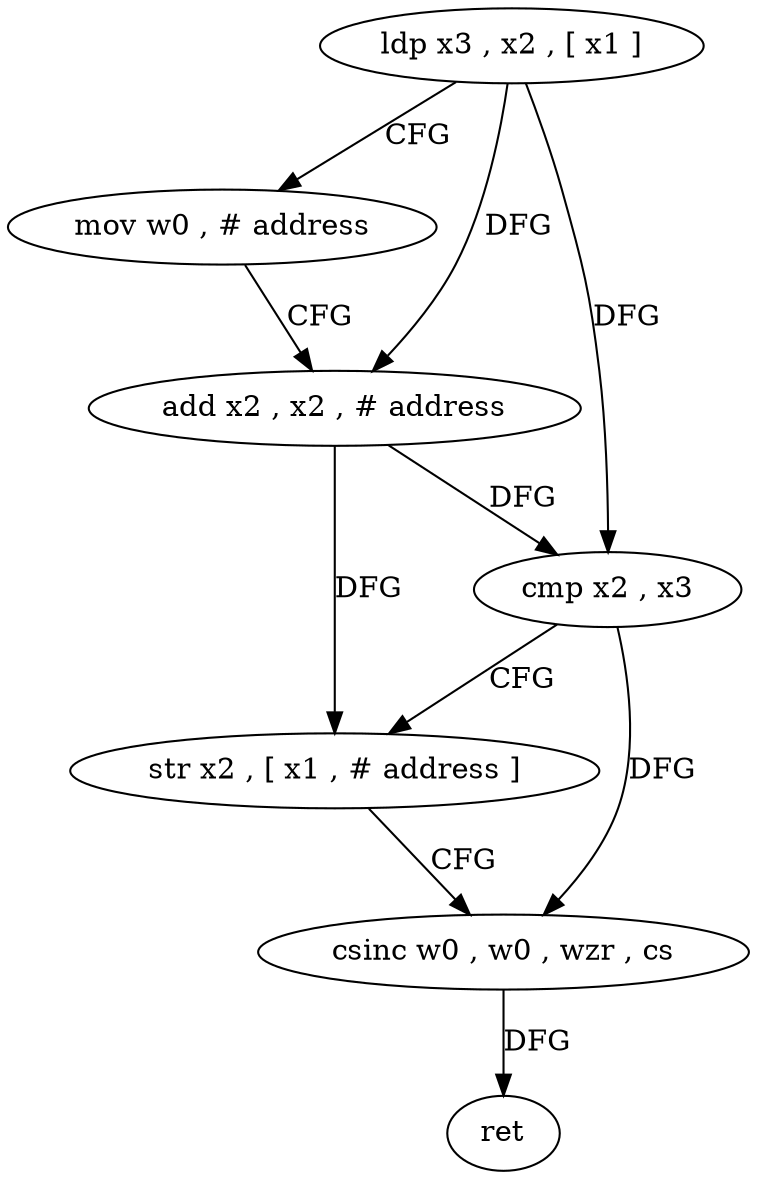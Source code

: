 digraph "func" {
"4207408" [label = "ldp x3 , x2 , [ x1 ]" ]
"4207412" [label = "mov w0 , # address" ]
"4207416" [label = "add x2 , x2 , # address" ]
"4207420" [label = "cmp x2 , x3" ]
"4207424" [label = "str x2 , [ x1 , # address ]" ]
"4207428" [label = "csinc w0 , w0 , wzr , cs" ]
"4207432" [label = "ret" ]
"4207408" -> "4207412" [ label = "CFG" ]
"4207408" -> "4207420" [ label = "DFG" ]
"4207408" -> "4207416" [ label = "DFG" ]
"4207412" -> "4207416" [ label = "CFG" ]
"4207416" -> "4207420" [ label = "DFG" ]
"4207416" -> "4207424" [ label = "DFG" ]
"4207420" -> "4207424" [ label = "CFG" ]
"4207420" -> "4207428" [ label = "DFG" ]
"4207424" -> "4207428" [ label = "CFG" ]
"4207428" -> "4207432" [ label = "DFG" ]
}
